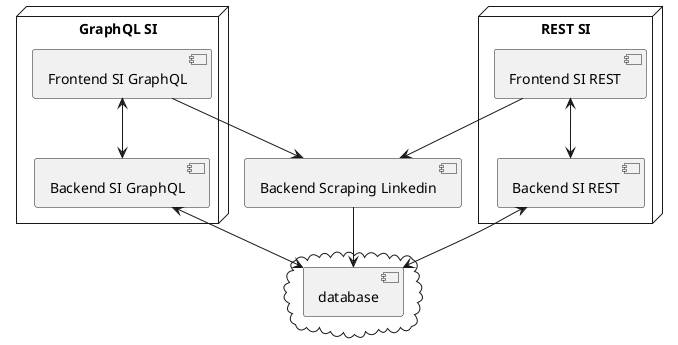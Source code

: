 @startuml Arsitektur Sistem

node "GraphQL SI"{
    [Frontend SI GraphQL] <--> [Backend SI GraphQL]
}

node "REST SI"{
    [Frontend SI REST] <--> [Backend SI REST]
}

cloud {
    [database]
    
}

[Backend Scraping Linkedin]

[Frontend SI GraphQL] --> [Backend Scraping Linkedin]
[Frontend SI REST] --> [Backend Scraping Linkedin]
[Backend SI GraphQL] <--> [database]
[Backend SI REST] <--> [database]
[Backend Scraping Linkedin] --> [database]
@enduml